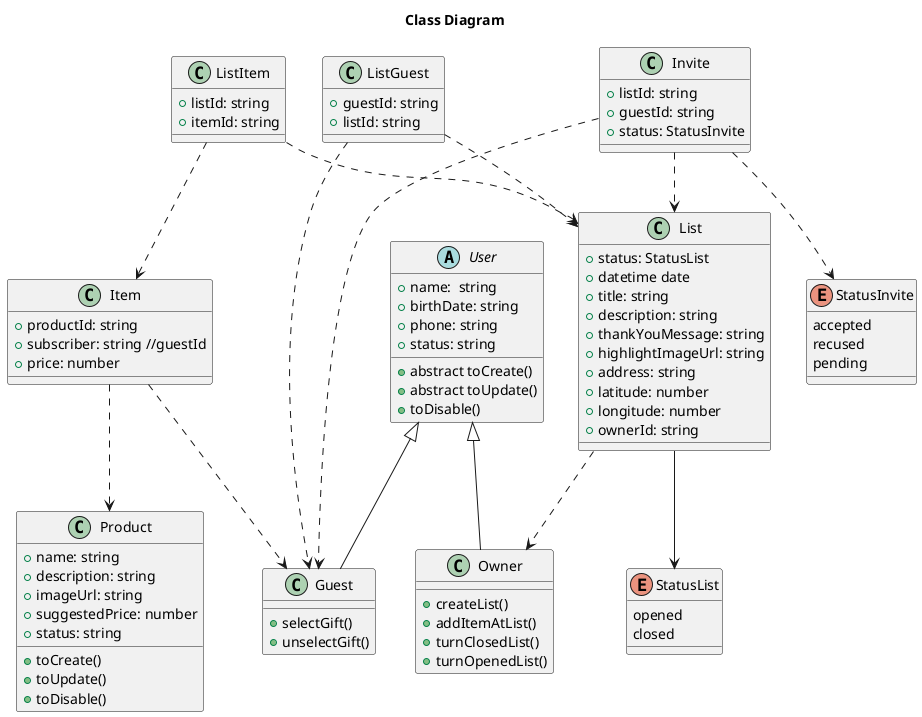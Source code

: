 @startuml Open House List

title Class Diagram

abstract class User {
  + name:  string
  + birthDate: string
  + phone: string
  + status: string
  + abstract toCreate()
  + abstract toUpdate()
  + toDisable()
}

class Guest extends User {
  + selectGift()
  + unselectGift()
}

class Owner extends User {
  + createList()
  + addItemAtList()
  + turnClosedList()
  + turnOpenedList()
}

class Product {
  + name: string
  + description: string
  + imageUrl: string
  + suggestedPrice: number
  + status: string
  + toCreate()
  + toUpdate()
  + toDisable()
}

class Item {
  + productId: string
  + subscriber: string //guestId
  + price: number
}

enum StatusList {
  opened
  closed
}

class List {
  + status: StatusList
  + datetime date
  + title: string
  + description: string
  + thankYouMessage: string
  + highlightImageUrl: string
  + address: string
  + latitude: number
  + longitude: number
  + ownerId: string
}

class ListGuest {
  + guestId: string
  + listId: string
}

class ListItem {
  + listId: string
  + itemId: string
}

enum StatusInvite {
  accepted
  recused
  pending
}

class Invite {
  + listId: string
  + guestId: string
  + status: StatusInvite
}

ListGuest ..> List
ListGuest ..> Guest
Item ..> Product
ListItem ..> Item
ListItem ..> List
List ..> Owner
List --> StatusList
Invite ..> List
Invite ..> Guest
Invite ..> StatusInvite
Item ..> Guest


@enduml